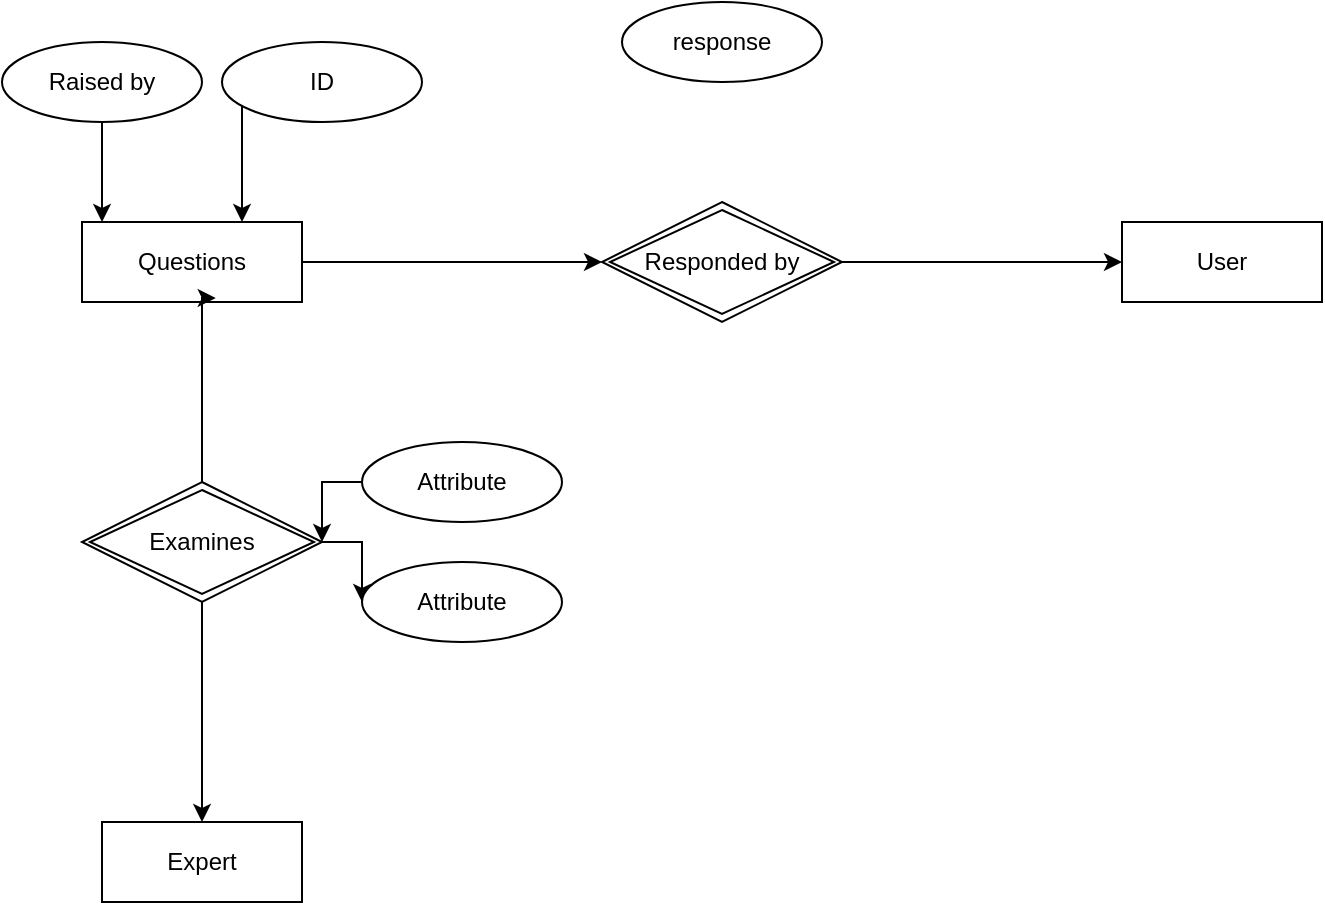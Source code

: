 <mxfile version="22.1.11" type="github">
  <diagram id="R2lEEEUBdFMjLlhIrx00" name="Page-1">
    <mxGraphModel dx="1036" dy="597" grid="1" gridSize="10" guides="1" tooltips="1" connect="1" arrows="1" fold="1" page="1" pageScale="1" pageWidth="850" pageHeight="1100" math="0" shadow="0" extFonts="Permanent Marker^https://fonts.googleapis.com/css?family=Permanent+Marker">
      <root>
        <mxCell id="0" />
        <mxCell id="1" parent="0" />
        <mxCell id="_hQyqM1gC9vZ-g44Jx-m-9" style="edgeStyle=orthogonalEdgeStyle;rounded=0;orthogonalLoop=1;jettySize=auto;html=1;exitX=1;exitY=0.5;exitDx=0;exitDy=0;entryX=0;entryY=0.5;entryDx=0;entryDy=0;" edge="1" parent="1" source="_hQyqM1gC9vZ-g44Jx-m-1">
          <mxGeometry relative="1" as="geometry">
            <mxPoint x="640" y="210" as="targetPoint" />
          </mxGeometry>
        </mxCell>
        <mxCell id="_hQyqM1gC9vZ-g44Jx-m-1" value="Responded by" style="shape=rhombus;double=1;perimeter=rhombusPerimeter;whiteSpace=wrap;html=1;align=center;" vertex="1" parent="1">
          <mxGeometry x="380" y="180" width="120" height="60" as="geometry" />
        </mxCell>
        <mxCell id="_hQyqM1gC9vZ-g44Jx-m-21" style="edgeStyle=orthogonalEdgeStyle;rounded=0;orthogonalLoop=1;jettySize=auto;html=1;entryX=0;entryY=0.5;entryDx=0;entryDy=0;" edge="1" parent="1" source="_hQyqM1gC9vZ-g44Jx-m-2" target="_hQyqM1gC9vZ-g44Jx-m-1">
          <mxGeometry relative="1" as="geometry" />
        </mxCell>
        <mxCell id="_hQyqM1gC9vZ-g44Jx-m-2" value="Questions" style="whiteSpace=wrap;html=1;align=center;" vertex="1" parent="1">
          <mxGeometry x="120" y="190" width="110" height="40" as="geometry" />
        </mxCell>
        <mxCell id="_hQyqM1gC9vZ-g44Jx-m-4" value="Expert" style="whiteSpace=wrap;html=1;align=center;" vertex="1" parent="1">
          <mxGeometry x="130" y="490" width="100" height="40" as="geometry" />
        </mxCell>
        <mxCell id="_hQyqM1gC9vZ-g44Jx-m-6" style="edgeStyle=orthogonalEdgeStyle;rounded=0;orthogonalLoop=1;jettySize=auto;html=1;entryX=0.5;entryY=0;entryDx=0;entryDy=0;" edge="1" parent="1" source="_hQyqM1gC9vZ-g44Jx-m-5" target="_hQyqM1gC9vZ-g44Jx-m-4">
          <mxGeometry relative="1" as="geometry" />
        </mxCell>
        <mxCell id="_hQyqM1gC9vZ-g44Jx-m-15" value="" style="edgeStyle=orthogonalEdgeStyle;rounded=0;orthogonalLoop=1;jettySize=auto;html=1;" edge="1" parent="1" source="_hQyqM1gC9vZ-g44Jx-m-5" target="_hQyqM1gC9vZ-g44Jx-m-12">
          <mxGeometry relative="1" as="geometry" />
        </mxCell>
        <mxCell id="_hQyqM1gC9vZ-g44Jx-m-5" value="Examines" style="shape=rhombus;double=1;perimeter=rhombusPerimeter;whiteSpace=wrap;html=1;align=center;" vertex="1" parent="1">
          <mxGeometry x="120" y="320" width="120" height="60" as="geometry" />
        </mxCell>
        <mxCell id="_hQyqM1gC9vZ-g44Jx-m-7" style="edgeStyle=orthogonalEdgeStyle;rounded=0;orthogonalLoop=1;jettySize=auto;html=1;exitX=0.5;exitY=0;exitDx=0;exitDy=0;entryX=0.608;entryY=0.95;entryDx=0;entryDy=0;entryPerimeter=0;" edge="1" parent="1" source="_hQyqM1gC9vZ-g44Jx-m-5" target="_hQyqM1gC9vZ-g44Jx-m-2">
          <mxGeometry relative="1" as="geometry">
            <Array as="points">
              <mxPoint x="180" y="228" />
            </Array>
          </mxGeometry>
        </mxCell>
        <mxCell id="_hQyqM1gC9vZ-g44Jx-m-10" value="response" style="ellipse;whiteSpace=wrap;html=1;align=center;" vertex="1" parent="1">
          <mxGeometry x="390" y="80" width="100" height="40" as="geometry" />
        </mxCell>
        <mxCell id="_hQyqM1gC9vZ-g44Jx-m-16" style="edgeStyle=orthogonalEdgeStyle;rounded=0;orthogonalLoop=1;jettySize=auto;html=1;exitX=0;exitY=0.5;exitDx=0;exitDy=0;" edge="1" parent="1" source="_hQyqM1gC9vZ-g44Jx-m-11">
          <mxGeometry relative="1" as="geometry">
            <mxPoint x="240" y="350" as="targetPoint" />
          </mxGeometry>
        </mxCell>
        <mxCell id="_hQyqM1gC9vZ-g44Jx-m-11" value="Attribute" style="ellipse;whiteSpace=wrap;html=1;align=center;" vertex="1" parent="1">
          <mxGeometry x="260" y="300" width="100" height="40" as="geometry" />
        </mxCell>
        <mxCell id="_hQyqM1gC9vZ-g44Jx-m-12" value="Attribute" style="ellipse;whiteSpace=wrap;html=1;align=center;" vertex="1" parent="1">
          <mxGeometry x="260" y="360" width="100" height="40" as="geometry" />
        </mxCell>
        <mxCell id="_hQyqM1gC9vZ-g44Jx-m-22" style="edgeStyle=orthogonalEdgeStyle;rounded=0;orthogonalLoop=1;jettySize=auto;html=1;" edge="1" parent="1" source="_hQyqM1gC9vZ-g44Jx-m-13" target="_hQyqM1gC9vZ-g44Jx-m-2">
          <mxGeometry relative="1" as="geometry">
            <Array as="points">
              <mxPoint x="200" y="180" />
              <mxPoint x="200" y="180" />
            </Array>
          </mxGeometry>
        </mxCell>
        <mxCell id="_hQyqM1gC9vZ-g44Jx-m-13" value="ID" style="ellipse;whiteSpace=wrap;html=1;align=center;" vertex="1" parent="1">
          <mxGeometry x="190" y="100" width="100" height="40" as="geometry" />
        </mxCell>
        <mxCell id="_hQyqM1gC9vZ-g44Jx-m-14" value="User" style="whiteSpace=wrap;html=1;align=center;" vertex="1" parent="1">
          <mxGeometry x="640" y="190" width="100" height="40" as="geometry" />
        </mxCell>
        <mxCell id="_hQyqM1gC9vZ-g44Jx-m-23" value="Raised by" style="ellipse;whiteSpace=wrap;html=1;align=center;" vertex="1" parent="1">
          <mxGeometry x="80" y="100" width="100" height="40" as="geometry" />
        </mxCell>
        <mxCell id="_hQyqM1gC9vZ-g44Jx-m-25" style="edgeStyle=orthogonalEdgeStyle;rounded=0;orthogonalLoop=1;jettySize=auto;html=1;entryX=0.091;entryY=0;entryDx=0;entryDy=0;entryPerimeter=0;" edge="1" parent="1" source="_hQyqM1gC9vZ-g44Jx-m-23" target="_hQyqM1gC9vZ-g44Jx-m-2">
          <mxGeometry relative="1" as="geometry" />
        </mxCell>
      </root>
    </mxGraphModel>
  </diagram>
</mxfile>
